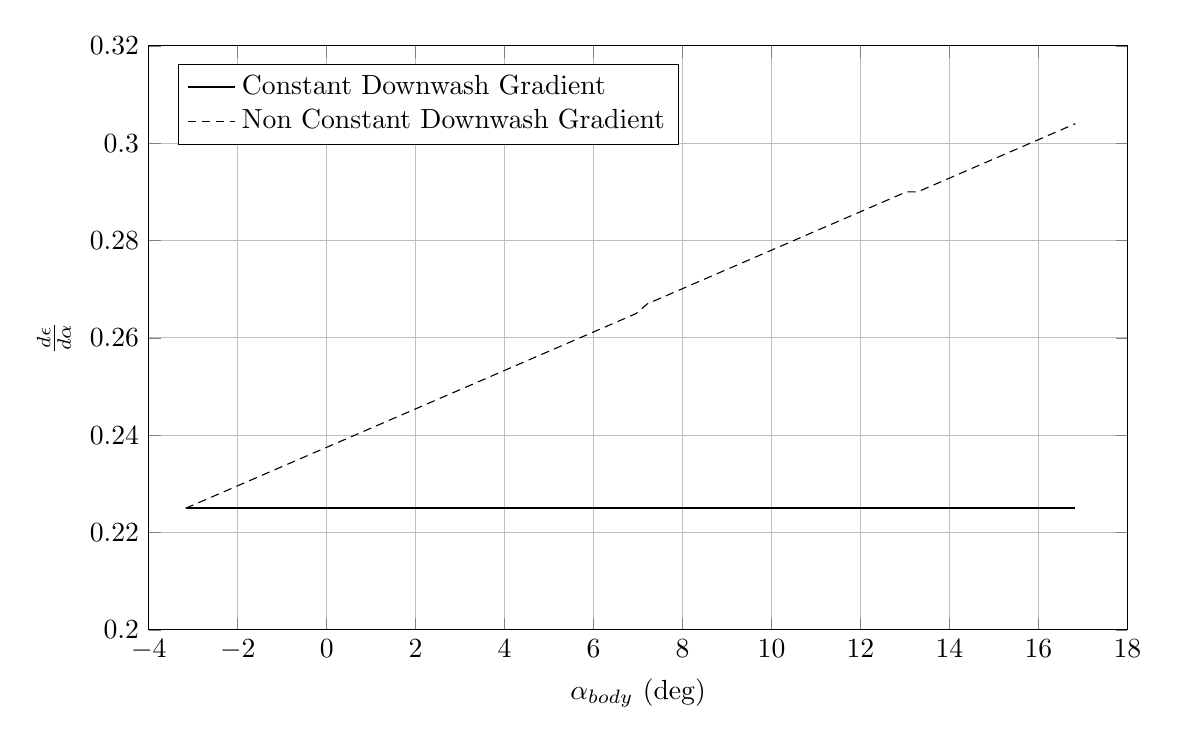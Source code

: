 %Downwash gradient vs Alpha Body NEW
\begin{tikzpicture}

\begin{axis}[
width=14.01cm,
height=9cm,
scaled ticks=false, tick label style={/pgf/number format/fixed},
xmin=-4,
xmax=18,
xlabel={$\alpha_{body}$ (deg)},
xmajorgrids,
ymin=0.2,
ymax=0.32,
ylabel={$\frac{d \epsilon}{d \alpha}$ },
ymajorgrids,
legend style={at={(0.03,0.9)},anchor=west,draw=black,fill=white,legend cell align=left},
legend entries = {Constant Downwash Gradient\\Non Constant Downwash Gradient\\}
]

\addplot [
color=black,
thick
]
table[row sep=crcr]{
-3.17	0.225\\
-2.916	0.225\\
-2.663	0.225\\
-2.41	0.225\\
-2.157	0.225\\
-1.904	0.225\\
-1.651	0.225\\
-1.397	0.225\\
-1.144	0.225\\
-0.891	0.225\\
-0.638	0.225\\
-0.385	0.225\\
-0.132	0.225\\
0.122	0.225\\
0.375	0.225\\
0.628	0.225\\
0.881	0.225\\
1.134	0.225\\
1.387	0.225\\
1.641	0.225\\
1.894	0.225\\
2.147	0.225\\
2.4	0.225\\
2.653	0.225\\
2.906	0.225\\
3.16	0.225\\
3.413	0.225\\
3.666	0.225\\
3.919	0.225\\
4.172	0.225\\
4.425	0.225\\
4.679	0.225\\
4.932	0.225\\
5.185	0.225\\
5.438	0.225\\
5.691	0.225\\
5.944	0.225\\
6.198	0.225\\
6.451	0.225\\
6.704	0.225\\
6.957	0.225\\
7.21	0.225\\
7.463	0.225\\
7.717	0.225\\
7.97	0.225\\
8.223	0.225\\
8.476	0.225\\
8.729	0.225\\
8.982	0.225\\
9.236	0.225\\
9.489	0.225\\
9.742	0.225\\
9.995	0.225\\
10.248	0.225\\
10.501	0.225\\
10.754	0.225\\
11.008	0.225\\
11.261	0.225\\
11.514	0.225\\
11.767	0.225\\
12.02	0.225\\
12.273	0.225\\
12.527	0.225\\
12.78	0.225\\
13.033	0.225\\
13.286	0.225\\
13.539	0.225\\
13.792	0.225\\
14.046	0.225\\
14.299	0.225\\
14.552	0.225\\
14.805	0.225\\
15.058	0.225\\
15.311	0.225\\
15.565	0.225\\
15.818	0.225\\
16.071	0.225\\
16.324	0.225\\
16.577	0.225\\
16.83	0.225\\
};

\addplot [
color=black,
densely dashed
]
table[row sep=crcr]{
-3.17	0.225\\
-2.916	0.226\\
-2.663	0.227\\
-2.41	0.228\\
-2.157	0.229\\
-1.904	0.23\\
-1.651	0.231\\
-1.397	0.232\\
-1.144	0.233\\
-0.891	0.234\\
-0.638	0.235\\
-0.385	0.236\\
-0.132	0.237\\
0.122	0.238\\
0.375	0.239\\
0.628	0.24\\
0.881	0.241\\
1.134	0.242\\
1.387	0.243\\
1.641	0.244\\
1.894	0.245\\
2.147	0.246\\
2.4	0.247\\
2.653	0.248\\
2.906	0.249\\
3.16	0.25\\
3.413	0.251\\
3.666	0.252\\
3.919	0.253\\
4.172	0.254\\
4.425	0.255\\
4.679	0.256\\
4.932	0.257\\
5.185	0.258\\
5.438	0.259\\
5.691	0.26\\
5.944	0.261\\
6.198	0.262\\
6.451	0.263\\
6.704	0.264\\
6.957	0.265\\
7.21	0.267\\
7.463	0.268\\
7.717	0.269\\
7.97	0.27\\
8.223	0.271\\
8.476	0.272\\
8.729	0.273\\
8.982	0.274\\
9.236	0.275\\
9.489	0.276\\
9.742	0.277\\
9.995	0.278\\
10.248	0.279\\
10.501	0.28\\
10.754	0.281\\
11.008	0.282\\
11.261	0.283\\
11.514	0.284\\
11.767	0.285\\
12.02	0.286\\
12.273	0.287\\
12.527	0.288\\
12.78	0.289\\
13.033	0.29\\
13.286	0.29\\
13.539	0.291\\
13.792	0.292\\
14.046	0.293\\
14.299	0.294\\
14.552	0.295\\
14.805	0.296\\
15.058	0.297\\
15.311	0.298\\
15.565	0.299\\
15.818	0.3\\
16.071	0.301\\
16.324	0.302\\
16.577	0.303\\
16.83	0.304\\
};
\end{axis}
\end{tikzpicture}%
